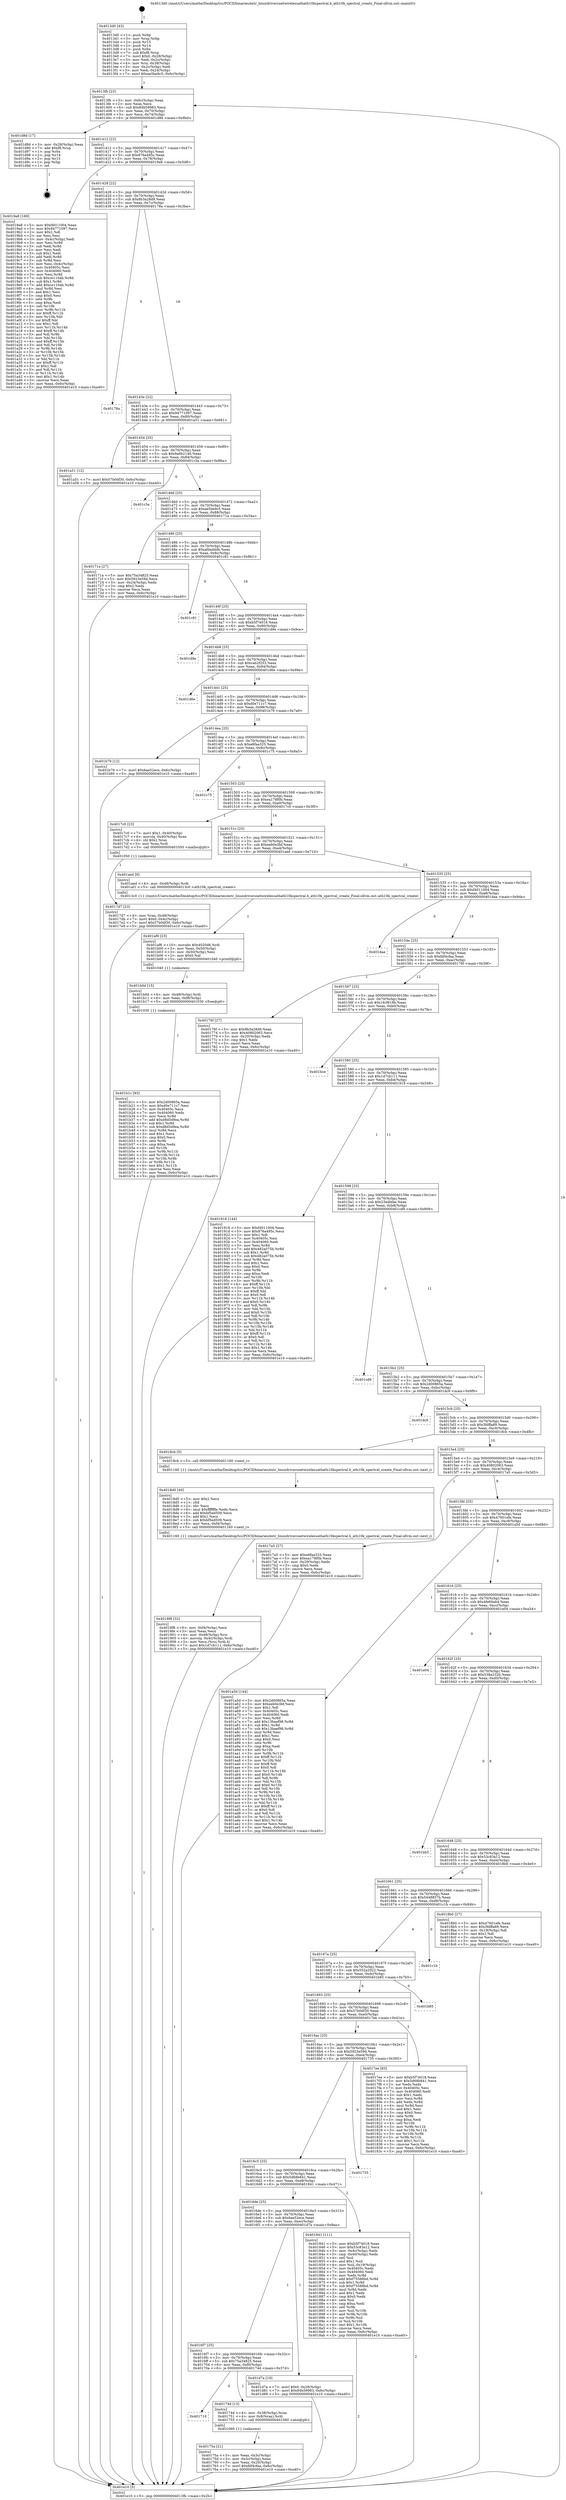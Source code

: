 digraph "0x4013d0" {
  label = "0x4013d0 (/mnt/c/Users/mathe/Desktop/tcc/POCII/binaries/extr_linuxdriversnetwirelessathath10kspectral.h_ath10k_spectral_create_Final-ollvm.out::main(0))"
  labelloc = "t"
  node[shape=record]

  Entry [label="",width=0.3,height=0.3,shape=circle,fillcolor=black,style=filled]
  "0x4013fb" [label="{
     0x4013fb [23]\l
     | [instrs]\l
     &nbsp;&nbsp;0x4013fb \<+3\>: mov -0x6c(%rbp),%eax\l
     &nbsp;&nbsp;0x4013fe \<+2\>: mov %eax,%ecx\l
     &nbsp;&nbsp;0x401400 \<+6\>: sub $0x84b59983,%ecx\l
     &nbsp;&nbsp;0x401406 \<+3\>: mov %eax,-0x70(%rbp)\l
     &nbsp;&nbsp;0x401409 \<+3\>: mov %ecx,-0x74(%rbp)\l
     &nbsp;&nbsp;0x40140c \<+6\>: je 0000000000401d8d \<main+0x9bd\>\l
  }"]
  "0x401d8d" [label="{
     0x401d8d [17]\l
     | [instrs]\l
     &nbsp;&nbsp;0x401d8d \<+3\>: mov -0x28(%rbp),%eax\l
     &nbsp;&nbsp;0x401d90 \<+7\>: add $0xf8,%rsp\l
     &nbsp;&nbsp;0x401d97 \<+1\>: pop %rbx\l
     &nbsp;&nbsp;0x401d98 \<+2\>: pop %r14\l
     &nbsp;&nbsp;0x401d9a \<+2\>: pop %r15\l
     &nbsp;&nbsp;0x401d9c \<+1\>: pop %rbp\l
     &nbsp;&nbsp;0x401d9d \<+1\>: ret\l
  }"]
  "0x401412" [label="{
     0x401412 [22]\l
     | [instrs]\l
     &nbsp;&nbsp;0x401412 \<+5\>: jmp 0000000000401417 \<main+0x47\>\l
     &nbsp;&nbsp;0x401417 \<+3\>: mov -0x70(%rbp),%eax\l
     &nbsp;&nbsp;0x40141a \<+5\>: sub $0x876a495c,%eax\l
     &nbsp;&nbsp;0x40141f \<+3\>: mov %eax,-0x78(%rbp)\l
     &nbsp;&nbsp;0x401422 \<+6\>: je 00000000004019a8 \<main+0x5d8\>\l
  }"]
  Exit [label="",width=0.3,height=0.3,shape=circle,fillcolor=black,style=filled,peripheries=2]
  "0x4019a8" [label="{
     0x4019a8 [169]\l
     | [instrs]\l
     &nbsp;&nbsp;0x4019a8 \<+5\>: mov $0xf4011004,%eax\l
     &nbsp;&nbsp;0x4019ad \<+5\>: mov $0x94771097,%ecx\l
     &nbsp;&nbsp;0x4019b2 \<+2\>: mov $0x1,%dl\l
     &nbsp;&nbsp;0x4019b4 \<+2\>: xor %esi,%esi\l
     &nbsp;&nbsp;0x4019b6 \<+3\>: mov -0x4c(%rbp),%edi\l
     &nbsp;&nbsp;0x4019b9 \<+3\>: mov %esi,%r8d\l
     &nbsp;&nbsp;0x4019bc \<+3\>: sub %edi,%r8d\l
     &nbsp;&nbsp;0x4019bf \<+2\>: mov %esi,%edi\l
     &nbsp;&nbsp;0x4019c1 \<+3\>: sub $0x1,%edi\l
     &nbsp;&nbsp;0x4019c4 \<+3\>: add %edi,%r8d\l
     &nbsp;&nbsp;0x4019c7 \<+3\>: sub %r8d,%esi\l
     &nbsp;&nbsp;0x4019ca \<+3\>: mov %esi,-0x4c(%rbp)\l
     &nbsp;&nbsp;0x4019cd \<+7\>: mov 0x40405c,%esi\l
     &nbsp;&nbsp;0x4019d4 \<+7\>: mov 0x404060,%edi\l
     &nbsp;&nbsp;0x4019db \<+3\>: mov %esi,%r8d\l
     &nbsp;&nbsp;0x4019de \<+7\>: sub $0xce110ab,%r8d\l
     &nbsp;&nbsp;0x4019e5 \<+4\>: sub $0x1,%r8d\l
     &nbsp;&nbsp;0x4019e9 \<+7\>: add $0xce110ab,%r8d\l
     &nbsp;&nbsp;0x4019f0 \<+4\>: imul %r8d,%esi\l
     &nbsp;&nbsp;0x4019f4 \<+3\>: and $0x1,%esi\l
     &nbsp;&nbsp;0x4019f7 \<+3\>: cmp $0x0,%esi\l
     &nbsp;&nbsp;0x4019fa \<+4\>: sete %r9b\l
     &nbsp;&nbsp;0x4019fe \<+3\>: cmp $0xa,%edi\l
     &nbsp;&nbsp;0x401a01 \<+4\>: setl %r10b\l
     &nbsp;&nbsp;0x401a05 \<+3\>: mov %r9b,%r11b\l
     &nbsp;&nbsp;0x401a08 \<+4\>: xor $0xff,%r11b\l
     &nbsp;&nbsp;0x401a0c \<+3\>: mov %r10b,%bl\l
     &nbsp;&nbsp;0x401a0f \<+3\>: xor $0xff,%bl\l
     &nbsp;&nbsp;0x401a12 \<+3\>: xor $0x1,%dl\l
     &nbsp;&nbsp;0x401a15 \<+3\>: mov %r11b,%r14b\l
     &nbsp;&nbsp;0x401a18 \<+4\>: and $0xff,%r14b\l
     &nbsp;&nbsp;0x401a1c \<+3\>: and %dl,%r9b\l
     &nbsp;&nbsp;0x401a1f \<+3\>: mov %bl,%r15b\l
     &nbsp;&nbsp;0x401a22 \<+4\>: and $0xff,%r15b\l
     &nbsp;&nbsp;0x401a26 \<+3\>: and %dl,%r10b\l
     &nbsp;&nbsp;0x401a29 \<+3\>: or %r9b,%r14b\l
     &nbsp;&nbsp;0x401a2c \<+3\>: or %r10b,%r15b\l
     &nbsp;&nbsp;0x401a2f \<+3\>: xor %r15b,%r14b\l
     &nbsp;&nbsp;0x401a32 \<+3\>: or %bl,%r11b\l
     &nbsp;&nbsp;0x401a35 \<+4\>: xor $0xff,%r11b\l
     &nbsp;&nbsp;0x401a39 \<+3\>: or $0x1,%dl\l
     &nbsp;&nbsp;0x401a3c \<+3\>: and %dl,%r11b\l
     &nbsp;&nbsp;0x401a3f \<+3\>: or %r11b,%r14b\l
     &nbsp;&nbsp;0x401a42 \<+4\>: test $0x1,%r14b\l
     &nbsp;&nbsp;0x401a46 \<+3\>: cmovne %ecx,%eax\l
     &nbsp;&nbsp;0x401a49 \<+3\>: mov %eax,-0x6c(%rbp)\l
     &nbsp;&nbsp;0x401a4c \<+5\>: jmp 0000000000401e10 \<main+0xa40\>\l
  }"]
  "0x401428" [label="{
     0x401428 [22]\l
     | [instrs]\l
     &nbsp;&nbsp;0x401428 \<+5\>: jmp 000000000040142d \<main+0x5d\>\l
     &nbsp;&nbsp;0x40142d \<+3\>: mov -0x70(%rbp),%eax\l
     &nbsp;&nbsp;0x401430 \<+5\>: sub $0x8b3a28d9,%eax\l
     &nbsp;&nbsp;0x401435 \<+3\>: mov %eax,-0x7c(%rbp)\l
     &nbsp;&nbsp;0x401438 \<+6\>: je 000000000040178a \<main+0x3ba\>\l
  }"]
  "0x401b1c" [label="{
     0x401b1c [93]\l
     | [instrs]\l
     &nbsp;&nbsp;0x401b1c \<+5\>: mov $0x2d00865a,%eax\l
     &nbsp;&nbsp;0x401b21 \<+5\>: mov $0xd0e711c7,%esi\l
     &nbsp;&nbsp;0x401b26 \<+7\>: mov 0x40405c,%ecx\l
     &nbsp;&nbsp;0x401b2d \<+7\>: mov 0x404060,%edx\l
     &nbsp;&nbsp;0x401b34 \<+3\>: mov %ecx,%r8d\l
     &nbsp;&nbsp;0x401b37 \<+7\>: add $0xd8d5d9ea,%r8d\l
     &nbsp;&nbsp;0x401b3e \<+4\>: sub $0x1,%r8d\l
     &nbsp;&nbsp;0x401b42 \<+7\>: sub $0xd8d5d9ea,%r8d\l
     &nbsp;&nbsp;0x401b49 \<+4\>: imul %r8d,%ecx\l
     &nbsp;&nbsp;0x401b4d \<+3\>: and $0x1,%ecx\l
     &nbsp;&nbsp;0x401b50 \<+3\>: cmp $0x0,%ecx\l
     &nbsp;&nbsp;0x401b53 \<+4\>: sete %r9b\l
     &nbsp;&nbsp;0x401b57 \<+3\>: cmp $0xa,%edx\l
     &nbsp;&nbsp;0x401b5a \<+4\>: setl %r10b\l
     &nbsp;&nbsp;0x401b5e \<+3\>: mov %r9b,%r11b\l
     &nbsp;&nbsp;0x401b61 \<+3\>: and %r10b,%r11b\l
     &nbsp;&nbsp;0x401b64 \<+3\>: xor %r10b,%r9b\l
     &nbsp;&nbsp;0x401b67 \<+3\>: or %r9b,%r11b\l
     &nbsp;&nbsp;0x401b6a \<+4\>: test $0x1,%r11b\l
     &nbsp;&nbsp;0x401b6e \<+3\>: cmovne %esi,%eax\l
     &nbsp;&nbsp;0x401b71 \<+3\>: mov %eax,-0x6c(%rbp)\l
     &nbsp;&nbsp;0x401b74 \<+5\>: jmp 0000000000401e10 \<main+0xa40\>\l
  }"]
  "0x40178a" [label="{
     0x40178a\l
  }", style=dashed]
  "0x40143e" [label="{
     0x40143e [22]\l
     | [instrs]\l
     &nbsp;&nbsp;0x40143e \<+5\>: jmp 0000000000401443 \<main+0x73\>\l
     &nbsp;&nbsp;0x401443 \<+3\>: mov -0x70(%rbp),%eax\l
     &nbsp;&nbsp;0x401446 \<+5\>: sub $0x94771097,%eax\l
     &nbsp;&nbsp;0x40144b \<+3\>: mov %eax,-0x80(%rbp)\l
     &nbsp;&nbsp;0x40144e \<+6\>: je 0000000000401a51 \<main+0x681\>\l
  }"]
  "0x401b0d" [label="{
     0x401b0d [15]\l
     | [instrs]\l
     &nbsp;&nbsp;0x401b0d \<+4\>: mov -0x48(%rbp),%rdi\l
     &nbsp;&nbsp;0x401b11 \<+6\>: mov %eax,-0xf8(%rbp)\l
     &nbsp;&nbsp;0x401b17 \<+5\>: call 0000000000401030 \<free@plt\>\l
     | [calls]\l
     &nbsp;&nbsp;0x401030 \{1\} (unknown)\l
  }"]
  "0x401a51" [label="{
     0x401a51 [12]\l
     | [instrs]\l
     &nbsp;&nbsp;0x401a51 \<+7\>: movl $0x57b0df30,-0x6c(%rbp)\l
     &nbsp;&nbsp;0x401a58 \<+5\>: jmp 0000000000401e10 \<main+0xa40\>\l
  }"]
  "0x401454" [label="{
     0x401454 [25]\l
     | [instrs]\l
     &nbsp;&nbsp;0x401454 \<+5\>: jmp 0000000000401459 \<main+0x89\>\l
     &nbsp;&nbsp;0x401459 \<+3\>: mov -0x70(%rbp),%eax\l
     &nbsp;&nbsp;0x40145c \<+5\>: sub $0x9a6b2146,%eax\l
     &nbsp;&nbsp;0x401461 \<+6\>: mov %eax,-0x84(%rbp)\l
     &nbsp;&nbsp;0x401467 \<+6\>: je 0000000000401c3a \<main+0x86a\>\l
  }"]
  "0x401af6" [label="{
     0x401af6 [23]\l
     | [instrs]\l
     &nbsp;&nbsp;0x401af6 \<+10\>: movabs $0x4020d6,%rdi\l
     &nbsp;&nbsp;0x401b00 \<+3\>: mov %eax,-0x50(%rbp)\l
     &nbsp;&nbsp;0x401b03 \<+3\>: mov -0x50(%rbp),%esi\l
     &nbsp;&nbsp;0x401b06 \<+2\>: mov $0x0,%al\l
     &nbsp;&nbsp;0x401b08 \<+5\>: call 0000000000401040 \<printf@plt\>\l
     | [calls]\l
     &nbsp;&nbsp;0x401040 \{1\} (unknown)\l
  }"]
  "0x401c3a" [label="{
     0x401c3a\l
  }", style=dashed]
  "0x40146d" [label="{
     0x40146d [25]\l
     | [instrs]\l
     &nbsp;&nbsp;0x40146d \<+5\>: jmp 0000000000401472 \<main+0xa2\>\l
     &nbsp;&nbsp;0x401472 \<+3\>: mov -0x70(%rbp),%eax\l
     &nbsp;&nbsp;0x401475 \<+5\>: sub $0xae5be9c5,%eax\l
     &nbsp;&nbsp;0x40147a \<+6\>: mov %eax,-0x88(%rbp)\l
     &nbsp;&nbsp;0x401480 \<+6\>: je 000000000040171a \<main+0x34a\>\l
  }"]
  "0x4018f8" [label="{
     0x4018f8 [32]\l
     | [instrs]\l
     &nbsp;&nbsp;0x4018f8 \<+6\>: mov -0xf4(%rbp),%ecx\l
     &nbsp;&nbsp;0x4018fe \<+3\>: imul %eax,%ecx\l
     &nbsp;&nbsp;0x401901 \<+4\>: mov -0x48(%rbp),%rsi\l
     &nbsp;&nbsp;0x401905 \<+4\>: movslq -0x4c(%rbp),%rdi\l
     &nbsp;&nbsp;0x401909 \<+3\>: mov %ecx,(%rsi,%rdi,4)\l
     &nbsp;&nbsp;0x40190c \<+7\>: movl $0x1d7cb111,-0x6c(%rbp)\l
     &nbsp;&nbsp;0x401913 \<+5\>: jmp 0000000000401e10 \<main+0xa40\>\l
  }"]
  "0x40171a" [label="{
     0x40171a [27]\l
     | [instrs]\l
     &nbsp;&nbsp;0x40171a \<+5\>: mov $0x75a34825,%eax\l
     &nbsp;&nbsp;0x40171f \<+5\>: mov $0x5923e59d,%ecx\l
     &nbsp;&nbsp;0x401724 \<+3\>: mov -0x24(%rbp),%edx\l
     &nbsp;&nbsp;0x401727 \<+3\>: cmp $0x2,%edx\l
     &nbsp;&nbsp;0x40172a \<+3\>: cmovne %ecx,%eax\l
     &nbsp;&nbsp;0x40172d \<+3\>: mov %eax,-0x6c(%rbp)\l
     &nbsp;&nbsp;0x401730 \<+5\>: jmp 0000000000401e10 \<main+0xa40\>\l
  }"]
  "0x401486" [label="{
     0x401486 [25]\l
     | [instrs]\l
     &nbsp;&nbsp;0x401486 \<+5\>: jmp 000000000040148b \<main+0xbb\>\l
     &nbsp;&nbsp;0x40148b \<+3\>: mov -0x70(%rbp),%eax\l
     &nbsp;&nbsp;0x40148e \<+5\>: sub $0xafdadddb,%eax\l
     &nbsp;&nbsp;0x401493 \<+6\>: mov %eax,-0x8c(%rbp)\l
     &nbsp;&nbsp;0x401499 \<+6\>: je 0000000000401c81 \<main+0x8b1\>\l
  }"]
  "0x401e10" [label="{
     0x401e10 [5]\l
     | [instrs]\l
     &nbsp;&nbsp;0x401e10 \<+5\>: jmp 00000000004013fb \<main+0x2b\>\l
  }"]
  "0x4013d0" [label="{
     0x4013d0 [43]\l
     | [instrs]\l
     &nbsp;&nbsp;0x4013d0 \<+1\>: push %rbp\l
     &nbsp;&nbsp;0x4013d1 \<+3\>: mov %rsp,%rbp\l
     &nbsp;&nbsp;0x4013d4 \<+2\>: push %r15\l
     &nbsp;&nbsp;0x4013d6 \<+2\>: push %r14\l
     &nbsp;&nbsp;0x4013d8 \<+1\>: push %rbx\l
     &nbsp;&nbsp;0x4013d9 \<+7\>: sub $0xf8,%rsp\l
     &nbsp;&nbsp;0x4013e0 \<+7\>: movl $0x0,-0x28(%rbp)\l
     &nbsp;&nbsp;0x4013e7 \<+3\>: mov %edi,-0x2c(%rbp)\l
     &nbsp;&nbsp;0x4013ea \<+4\>: mov %rsi,-0x38(%rbp)\l
     &nbsp;&nbsp;0x4013ee \<+3\>: mov -0x2c(%rbp),%edi\l
     &nbsp;&nbsp;0x4013f1 \<+3\>: mov %edi,-0x24(%rbp)\l
     &nbsp;&nbsp;0x4013f4 \<+7\>: movl $0xae5be9c5,-0x6c(%rbp)\l
  }"]
  "0x4018d0" [label="{
     0x4018d0 [40]\l
     | [instrs]\l
     &nbsp;&nbsp;0x4018d0 \<+5\>: mov $0x2,%ecx\l
     &nbsp;&nbsp;0x4018d5 \<+1\>: cltd\l
     &nbsp;&nbsp;0x4018d6 \<+2\>: idiv %ecx\l
     &nbsp;&nbsp;0x4018d8 \<+6\>: imul $0xfffffffe,%edx,%ecx\l
     &nbsp;&nbsp;0x4018de \<+6\>: add $0xbf5ed509,%ecx\l
     &nbsp;&nbsp;0x4018e4 \<+3\>: add $0x1,%ecx\l
     &nbsp;&nbsp;0x4018e7 \<+6\>: sub $0xbf5ed509,%ecx\l
     &nbsp;&nbsp;0x4018ed \<+6\>: mov %ecx,-0xf4(%rbp)\l
     &nbsp;&nbsp;0x4018f3 \<+5\>: call 0000000000401160 \<next_i\>\l
     | [calls]\l
     &nbsp;&nbsp;0x401160 \{1\} (/mnt/c/Users/mathe/Desktop/tcc/POCII/binaries/extr_linuxdriversnetwirelessathath10kspectral.h_ath10k_spectral_create_Final-ollvm.out::next_i)\l
  }"]
  "0x401c81" [label="{
     0x401c81\l
  }", style=dashed]
  "0x40149f" [label="{
     0x40149f [25]\l
     | [instrs]\l
     &nbsp;&nbsp;0x40149f \<+5\>: jmp 00000000004014a4 \<main+0xd4\>\l
     &nbsp;&nbsp;0x4014a4 \<+3\>: mov -0x70(%rbp),%eax\l
     &nbsp;&nbsp;0x4014a7 \<+5\>: sub $0xb5f74018,%eax\l
     &nbsp;&nbsp;0x4014ac \<+6\>: mov %eax,-0x90(%rbp)\l
     &nbsp;&nbsp;0x4014b2 \<+6\>: je 0000000000401d9e \<main+0x9ce\>\l
  }"]
  "0x4017d7" [label="{
     0x4017d7 [23]\l
     | [instrs]\l
     &nbsp;&nbsp;0x4017d7 \<+4\>: mov %rax,-0x48(%rbp)\l
     &nbsp;&nbsp;0x4017db \<+7\>: movl $0x0,-0x4c(%rbp)\l
     &nbsp;&nbsp;0x4017e2 \<+7\>: movl $0x57b0df30,-0x6c(%rbp)\l
     &nbsp;&nbsp;0x4017e9 \<+5\>: jmp 0000000000401e10 \<main+0xa40\>\l
  }"]
  "0x401d9e" [label="{
     0x401d9e\l
  }", style=dashed]
  "0x4014b8" [label="{
     0x4014b8 [25]\l
     | [instrs]\l
     &nbsp;&nbsp;0x4014b8 \<+5\>: jmp 00000000004014bd \<main+0xed\>\l
     &nbsp;&nbsp;0x4014bd \<+3\>: mov -0x70(%rbp),%eax\l
     &nbsp;&nbsp;0x4014c0 \<+5\>: sub $0xcab2f253,%eax\l
     &nbsp;&nbsp;0x4014c5 \<+6\>: mov %eax,-0x94(%rbp)\l
     &nbsp;&nbsp;0x4014cb \<+6\>: je 0000000000401d6e \<main+0x99e\>\l
  }"]
  "0x40175a" [label="{
     0x40175a [21]\l
     | [instrs]\l
     &nbsp;&nbsp;0x40175a \<+3\>: mov %eax,-0x3c(%rbp)\l
     &nbsp;&nbsp;0x40175d \<+3\>: mov -0x3c(%rbp),%eax\l
     &nbsp;&nbsp;0x401760 \<+3\>: mov %eax,-0x20(%rbp)\l
     &nbsp;&nbsp;0x401763 \<+7\>: movl $0xfdf4cfaa,-0x6c(%rbp)\l
     &nbsp;&nbsp;0x40176a \<+5\>: jmp 0000000000401e10 \<main+0xa40\>\l
  }"]
  "0x401d6e" [label="{
     0x401d6e\l
  }", style=dashed]
  "0x4014d1" [label="{
     0x4014d1 [25]\l
     | [instrs]\l
     &nbsp;&nbsp;0x4014d1 \<+5\>: jmp 00000000004014d6 \<main+0x106\>\l
     &nbsp;&nbsp;0x4014d6 \<+3\>: mov -0x70(%rbp),%eax\l
     &nbsp;&nbsp;0x4014d9 \<+5\>: sub $0xd0e711c7,%eax\l
     &nbsp;&nbsp;0x4014de \<+6\>: mov %eax,-0x98(%rbp)\l
     &nbsp;&nbsp;0x4014e4 \<+6\>: je 0000000000401b79 \<main+0x7a9\>\l
  }"]
  "0x401710" [label="{
     0x401710\l
  }", style=dashed]
  "0x401b79" [label="{
     0x401b79 [12]\l
     | [instrs]\l
     &nbsp;&nbsp;0x401b79 \<+7\>: movl $0x6ae52ece,-0x6c(%rbp)\l
     &nbsp;&nbsp;0x401b80 \<+5\>: jmp 0000000000401e10 \<main+0xa40\>\l
  }"]
  "0x4014ea" [label="{
     0x4014ea [25]\l
     | [instrs]\l
     &nbsp;&nbsp;0x4014ea \<+5\>: jmp 00000000004014ef \<main+0x11f\>\l
     &nbsp;&nbsp;0x4014ef \<+3\>: mov -0x70(%rbp),%eax\l
     &nbsp;&nbsp;0x4014f2 \<+5\>: sub $0xe6faa325,%eax\l
     &nbsp;&nbsp;0x4014f7 \<+6\>: mov %eax,-0x9c(%rbp)\l
     &nbsp;&nbsp;0x4014fd \<+6\>: je 0000000000401c75 \<main+0x8a5\>\l
  }"]
  "0x40174d" [label="{
     0x40174d [13]\l
     | [instrs]\l
     &nbsp;&nbsp;0x40174d \<+4\>: mov -0x38(%rbp),%rax\l
     &nbsp;&nbsp;0x401751 \<+4\>: mov 0x8(%rax),%rdi\l
     &nbsp;&nbsp;0x401755 \<+5\>: call 0000000000401060 \<atoi@plt\>\l
     | [calls]\l
     &nbsp;&nbsp;0x401060 \{1\} (unknown)\l
  }"]
  "0x401c75" [label="{
     0x401c75\l
  }", style=dashed]
  "0x401503" [label="{
     0x401503 [25]\l
     | [instrs]\l
     &nbsp;&nbsp;0x401503 \<+5\>: jmp 0000000000401508 \<main+0x138\>\l
     &nbsp;&nbsp;0x401508 \<+3\>: mov -0x70(%rbp),%eax\l
     &nbsp;&nbsp;0x40150b \<+5\>: sub $0xea178f0b,%eax\l
     &nbsp;&nbsp;0x401510 \<+6\>: mov %eax,-0xa0(%rbp)\l
     &nbsp;&nbsp;0x401516 \<+6\>: je 00000000004017c0 \<main+0x3f0\>\l
  }"]
  "0x4016f7" [label="{
     0x4016f7 [25]\l
     | [instrs]\l
     &nbsp;&nbsp;0x4016f7 \<+5\>: jmp 00000000004016fc \<main+0x32c\>\l
     &nbsp;&nbsp;0x4016fc \<+3\>: mov -0x70(%rbp),%eax\l
     &nbsp;&nbsp;0x4016ff \<+5\>: sub $0x75a34825,%eax\l
     &nbsp;&nbsp;0x401704 \<+6\>: mov %eax,-0xf0(%rbp)\l
     &nbsp;&nbsp;0x40170a \<+6\>: je 000000000040174d \<main+0x37d\>\l
  }"]
  "0x4017c0" [label="{
     0x4017c0 [23]\l
     | [instrs]\l
     &nbsp;&nbsp;0x4017c0 \<+7\>: movl $0x1,-0x40(%rbp)\l
     &nbsp;&nbsp;0x4017c7 \<+4\>: movslq -0x40(%rbp),%rax\l
     &nbsp;&nbsp;0x4017cb \<+4\>: shl $0x2,%rax\l
     &nbsp;&nbsp;0x4017cf \<+3\>: mov %rax,%rdi\l
     &nbsp;&nbsp;0x4017d2 \<+5\>: call 0000000000401050 \<malloc@plt\>\l
     | [calls]\l
     &nbsp;&nbsp;0x401050 \{1\} (unknown)\l
  }"]
  "0x40151c" [label="{
     0x40151c [25]\l
     | [instrs]\l
     &nbsp;&nbsp;0x40151c \<+5\>: jmp 0000000000401521 \<main+0x151\>\l
     &nbsp;&nbsp;0x401521 \<+3\>: mov -0x70(%rbp),%eax\l
     &nbsp;&nbsp;0x401524 \<+5\>: sub $0xeeb0e3bf,%eax\l
     &nbsp;&nbsp;0x401529 \<+6\>: mov %eax,-0xa4(%rbp)\l
     &nbsp;&nbsp;0x40152f \<+6\>: je 0000000000401aed \<main+0x71d\>\l
  }"]
  "0x401d7a" [label="{
     0x401d7a [19]\l
     | [instrs]\l
     &nbsp;&nbsp;0x401d7a \<+7\>: movl $0x0,-0x28(%rbp)\l
     &nbsp;&nbsp;0x401d81 \<+7\>: movl $0x84b59983,-0x6c(%rbp)\l
     &nbsp;&nbsp;0x401d88 \<+5\>: jmp 0000000000401e10 \<main+0xa40\>\l
  }"]
  "0x401aed" [label="{
     0x401aed [9]\l
     | [instrs]\l
     &nbsp;&nbsp;0x401aed \<+4\>: mov -0x48(%rbp),%rdi\l
     &nbsp;&nbsp;0x401af1 \<+5\>: call 00000000004013c0 \<ath10k_spectral_create\>\l
     | [calls]\l
     &nbsp;&nbsp;0x4013c0 \{1\} (/mnt/c/Users/mathe/Desktop/tcc/POCII/binaries/extr_linuxdriversnetwirelessathath10kspectral.h_ath10k_spectral_create_Final-ollvm.out::ath10k_spectral_create)\l
  }"]
  "0x401535" [label="{
     0x401535 [25]\l
     | [instrs]\l
     &nbsp;&nbsp;0x401535 \<+5\>: jmp 000000000040153a \<main+0x16a\>\l
     &nbsp;&nbsp;0x40153a \<+3\>: mov -0x70(%rbp),%eax\l
     &nbsp;&nbsp;0x40153d \<+5\>: sub $0xf4011004,%eax\l
     &nbsp;&nbsp;0x401542 \<+6\>: mov %eax,-0xa8(%rbp)\l
     &nbsp;&nbsp;0x401548 \<+6\>: je 0000000000401daa \<main+0x9da\>\l
  }"]
  "0x4016de" [label="{
     0x4016de [25]\l
     | [instrs]\l
     &nbsp;&nbsp;0x4016de \<+5\>: jmp 00000000004016e3 \<main+0x313\>\l
     &nbsp;&nbsp;0x4016e3 \<+3\>: mov -0x70(%rbp),%eax\l
     &nbsp;&nbsp;0x4016e6 \<+5\>: sub $0x6ae52ece,%eax\l
     &nbsp;&nbsp;0x4016eb \<+6\>: mov %eax,-0xec(%rbp)\l
     &nbsp;&nbsp;0x4016f1 \<+6\>: je 0000000000401d7a \<main+0x9aa\>\l
  }"]
  "0x401daa" [label="{
     0x401daa\l
  }", style=dashed]
  "0x40154e" [label="{
     0x40154e [25]\l
     | [instrs]\l
     &nbsp;&nbsp;0x40154e \<+5\>: jmp 0000000000401553 \<main+0x183\>\l
     &nbsp;&nbsp;0x401553 \<+3\>: mov -0x70(%rbp),%eax\l
     &nbsp;&nbsp;0x401556 \<+5\>: sub $0xfdf4cfaa,%eax\l
     &nbsp;&nbsp;0x40155b \<+6\>: mov %eax,-0xac(%rbp)\l
     &nbsp;&nbsp;0x401561 \<+6\>: je 000000000040176f \<main+0x39f\>\l
  }"]
  "0x401841" [label="{
     0x401841 [111]\l
     | [instrs]\l
     &nbsp;&nbsp;0x401841 \<+5\>: mov $0xb5f74018,%eax\l
     &nbsp;&nbsp;0x401846 \<+5\>: mov $0x53c83a12,%ecx\l
     &nbsp;&nbsp;0x40184b \<+3\>: mov -0x4c(%rbp),%edx\l
     &nbsp;&nbsp;0x40184e \<+3\>: cmp -0x40(%rbp),%edx\l
     &nbsp;&nbsp;0x401851 \<+4\>: setl %sil\l
     &nbsp;&nbsp;0x401855 \<+4\>: and $0x1,%sil\l
     &nbsp;&nbsp;0x401859 \<+4\>: mov %sil,-0x19(%rbp)\l
     &nbsp;&nbsp;0x40185d \<+7\>: mov 0x40405c,%edx\l
     &nbsp;&nbsp;0x401864 \<+7\>: mov 0x404060,%edi\l
     &nbsp;&nbsp;0x40186b \<+3\>: mov %edx,%r8d\l
     &nbsp;&nbsp;0x40186e \<+7\>: add $0xf75588bd,%r8d\l
     &nbsp;&nbsp;0x401875 \<+4\>: sub $0x1,%r8d\l
     &nbsp;&nbsp;0x401879 \<+7\>: sub $0xf75588bd,%r8d\l
     &nbsp;&nbsp;0x401880 \<+4\>: imul %r8d,%edx\l
     &nbsp;&nbsp;0x401884 \<+3\>: and $0x1,%edx\l
     &nbsp;&nbsp;0x401887 \<+3\>: cmp $0x0,%edx\l
     &nbsp;&nbsp;0x40188a \<+4\>: sete %sil\l
     &nbsp;&nbsp;0x40188e \<+3\>: cmp $0xa,%edi\l
     &nbsp;&nbsp;0x401891 \<+4\>: setl %r9b\l
     &nbsp;&nbsp;0x401895 \<+3\>: mov %sil,%r10b\l
     &nbsp;&nbsp;0x401898 \<+3\>: and %r9b,%r10b\l
     &nbsp;&nbsp;0x40189b \<+3\>: xor %r9b,%sil\l
     &nbsp;&nbsp;0x40189e \<+3\>: or %sil,%r10b\l
     &nbsp;&nbsp;0x4018a1 \<+4\>: test $0x1,%r10b\l
     &nbsp;&nbsp;0x4018a5 \<+3\>: cmovne %ecx,%eax\l
     &nbsp;&nbsp;0x4018a8 \<+3\>: mov %eax,-0x6c(%rbp)\l
     &nbsp;&nbsp;0x4018ab \<+5\>: jmp 0000000000401e10 \<main+0xa40\>\l
  }"]
  "0x40176f" [label="{
     0x40176f [27]\l
     | [instrs]\l
     &nbsp;&nbsp;0x40176f \<+5\>: mov $0x8b3a28d9,%eax\l
     &nbsp;&nbsp;0x401774 \<+5\>: mov $0x40802063,%ecx\l
     &nbsp;&nbsp;0x401779 \<+3\>: mov -0x20(%rbp),%edx\l
     &nbsp;&nbsp;0x40177c \<+3\>: cmp $0x1,%edx\l
     &nbsp;&nbsp;0x40177f \<+3\>: cmovl %ecx,%eax\l
     &nbsp;&nbsp;0x401782 \<+3\>: mov %eax,-0x6c(%rbp)\l
     &nbsp;&nbsp;0x401785 \<+5\>: jmp 0000000000401e10 \<main+0xa40\>\l
  }"]
  "0x401567" [label="{
     0x401567 [25]\l
     | [instrs]\l
     &nbsp;&nbsp;0x401567 \<+5\>: jmp 000000000040156c \<main+0x19c\>\l
     &nbsp;&nbsp;0x40156c \<+3\>: mov -0x70(%rbp),%eax\l
     &nbsp;&nbsp;0x40156f \<+5\>: sub $0x16cf818b,%eax\l
     &nbsp;&nbsp;0x401574 \<+6\>: mov %eax,-0xb0(%rbp)\l
     &nbsp;&nbsp;0x40157a \<+6\>: je 0000000000401bce \<main+0x7fe\>\l
  }"]
  "0x4016c5" [label="{
     0x4016c5 [25]\l
     | [instrs]\l
     &nbsp;&nbsp;0x4016c5 \<+5\>: jmp 00000000004016ca \<main+0x2fa\>\l
     &nbsp;&nbsp;0x4016ca \<+3\>: mov -0x70(%rbp),%eax\l
     &nbsp;&nbsp;0x4016cd \<+5\>: sub $0x5d68b841,%eax\l
     &nbsp;&nbsp;0x4016d2 \<+6\>: mov %eax,-0xe8(%rbp)\l
     &nbsp;&nbsp;0x4016d8 \<+6\>: je 0000000000401841 \<main+0x471\>\l
  }"]
  "0x401bce" [label="{
     0x401bce\l
  }", style=dashed]
  "0x401580" [label="{
     0x401580 [25]\l
     | [instrs]\l
     &nbsp;&nbsp;0x401580 \<+5\>: jmp 0000000000401585 \<main+0x1b5\>\l
     &nbsp;&nbsp;0x401585 \<+3\>: mov -0x70(%rbp),%eax\l
     &nbsp;&nbsp;0x401588 \<+5\>: sub $0x1d7cb111,%eax\l
     &nbsp;&nbsp;0x40158d \<+6\>: mov %eax,-0xb4(%rbp)\l
     &nbsp;&nbsp;0x401593 \<+6\>: je 0000000000401918 \<main+0x548\>\l
  }"]
  "0x401735" [label="{
     0x401735\l
  }", style=dashed]
  "0x401918" [label="{
     0x401918 [144]\l
     | [instrs]\l
     &nbsp;&nbsp;0x401918 \<+5\>: mov $0xf4011004,%eax\l
     &nbsp;&nbsp;0x40191d \<+5\>: mov $0x876a495c,%ecx\l
     &nbsp;&nbsp;0x401922 \<+2\>: mov $0x1,%dl\l
     &nbsp;&nbsp;0x401924 \<+7\>: mov 0x40405c,%esi\l
     &nbsp;&nbsp;0x40192b \<+7\>: mov 0x404060,%edi\l
     &nbsp;&nbsp;0x401932 \<+3\>: mov %esi,%r8d\l
     &nbsp;&nbsp;0x401935 \<+7\>: add $0x482a075b,%r8d\l
     &nbsp;&nbsp;0x40193c \<+4\>: sub $0x1,%r8d\l
     &nbsp;&nbsp;0x401940 \<+7\>: sub $0x482a075b,%r8d\l
     &nbsp;&nbsp;0x401947 \<+4\>: imul %r8d,%esi\l
     &nbsp;&nbsp;0x40194b \<+3\>: and $0x1,%esi\l
     &nbsp;&nbsp;0x40194e \<+3\>: cmp $0x0,%esi\l
     &nbsp;&nbsp;0x401951 \<+4\>: sete %r9b\l
     &nbsp;&nbsp;0x401955 \<+3\>: cmp $0xa,%edi\l
     &nbsp;&nbsp;0x401958 \<+4\>: setl %r10b\l
     &nbsp;&nbsp;0x40195c \<+3\>: mov %r9b,%r11b\l
     &nbsp;&nbsp;0x40195f \<+4\>: xor $0xff,%r11b\l
     &nbsp;&nbsp;0x401963 \<+3\>: mov %r10b,%bl\l
     &nbsp;&nbsp;0x401966 \<+3\>: xor $0xff,%bl\l
     &nbsp;&nbsp;0x401969 \<+3\>: xor $0x0,%dl\l
     &nbsp;&nbsp;0x40196c \<+3\>: mov %r11b,%r14b\l
     &nbsp;&nbsp;0x40196f \<+4\>: and $0x0,%r14b\l
     &nbsp;&nbsp;0x401973 \<+3\>: and %dl,%r9b\l
     &nbsp;&nbsp;0x401976 \<+3\>: mov %bl,%r15b\l
     &nbsp;&nbsp;0x401979 \<+4\>: and $0x0,%r15b\l
     &nbsp;&nbsp;0x40197d \<+3\>: and %dl,%r10b\l
     &nbsp;&nbsp;0x401980 \<+3\>: or %r9b,%r14b\l
     &nbsp;&nbsp;0x401983 \<+3\>: or %r10b,%r15b\l
     &nbsp;&nbsp;0x401986 \<+3\>: xor %r15b,%r14b\l
     &nbsp;&nbsp;0x401989 \<+3\>: or %bl,%r11b\l
     &nbsp;&nbsp;0x40198c \<+4\>: xor $0xff,%r11b\l
     &nbsp;&nbsp;0x401990 \<+3\>: or $0x0,%dl\l
     &nbsp;&nbsp;0x401993 \<+3\>: and %dl,%r11b\l
     &nbsp;&nbsp;0x401996 \<+3\>: or %r11b,%r14b\l
     &nbsp;&nbsp;0x401999 \<+4\>: test $0x1,%r14b\l
     &nbsp;&nbsp;0x40199d \<+3\>: cmovne %ecx,%eax\l
     &nbsp;&nbsp;0x4019a0 \<+3\>: mov %eax,-0x6c(%rbp)\l
     &nbsp;&nbsp;0x4019a3 \<+5\>: jmp 0000000000401e10 \<main+0xa40\>\l
  }"]
  "0x401599" [label="{
     0x401599 [25]\l
     | [instrs]\l
     &nbsp;&nbsp;0x401599 \<+5\>: jmp 000000000040159e \<main+0x1ce\>\l
     &nbsp;&nbsp;0x40159e \<+3\>: mov -0x70(%rbp),%eax\l
     &nbsp;&nbsp;0x4015a1 \<+5\>: sub $0x23edbfae,%eax\l
     &nbsp;&nbsp;0x4015a6 \<+6\>: mov %eax,-0xb8(%rbp)\l
     &nbsp;&nbsp;0x4015ac \<+6\>: je 0000000000401cd9 \<main+0x909\>\l
  }"]
  "0x4016ac" [label="{
     0x4016ac [25]\l
     | [instrs]\l
     &nbsp;&nbsp;0x4016ac \<+5\>: jmp 00000000004016b1 \<main+0x2e1\>\l
     &nbsp;&nbsp;0x4016b1 \<+3\>: mov -0x70(%rbp),%eax\l
     &nbsp;&nbsp;0x4016b4 \<+5\>: sub $0x5923e59d,%eax\l
     &nbsp;&nbsp;0x4016b9 \<+6\>: mov %eax,-0xe4(%rbp)\l
     &nbsp;&nbsp;0x4016bf \<+6\>: je 0000000000401735 \<main+0x365\>\l
  }"]
  "0x401cd9" [label="{
     0x401cd9\l
  }", style=dashed]
  "0x4015b2" [label="{
     0x4015b2 [25]\l
     | [instrs]\l
     &nbsp;&nbsp;0x4015b2 \<+5\>: jmp 00000000004015b7 \<main+0x1e7\>\l
     &nbsp;&nbsp;0x4015b7 \<+3\>: mov -0x70(%rbp),%eax\l
     &nbsp;&nbsp;0x4015ba \<+5\>: sub $0x2d00865a,%eax\l
     &nbsp;&nbsp;0x4015bf \<+6\>: mov %eax,-0xbc(%rbp)\l
     &nbsp;&nbsp;0x4015c5 \<+6\>: je 0000000000401dc9 \<main+0x9f9\>\l
  }"]
  "0x4017ee" [label="{
     0x4017ee [83]\l
     | [instrs]\l
     &nbsp;&nbsp;0x4017ee \<+5\>: mov $0xb5f74018,%eax\l
     &nbsp;&nbsp;0x4017f3 \<+5\>: mov $0x5d68b841,%ecx\l
     &nbsp;&nbsp;0x4017f8 \<+2\>: xor %edx,%edx\l
     &nbsp;&nbsp;0x4017fa \<+7\>: mov 0x40405c,%esi\l
     &nbsp;&nbsp;0x401801 \<+7\>: mov 0x404060,%edi\l
     &nbsp;&nbsp;0x401808 \<+3\>: sub $0x1,%edx\l
     &nbsp;&nbsp;0x40180b \<+3\>: mov %esi,%r8d\l
     &nbsp;&nbsp;0x40180e \<+3\>: add %edx,%r8d\l
     &nbsp;&nbsp;0x401811 \<+4\>: imul %r8d,%esi\l
     &nbsp;&nbsp;0x401815 \<+3\>: and $0x1,%esi\l
     &nbsp;&nbsp;0x401818 \<+3\>: cmp $0x0,%esi\l
     &nbsp;&nbsp;0x40181b \<+4\>: sete %r9b\l
     &nbsp;&nbsp;0x40181f \<+3\>: cmp $0xa,%edi\l
     &nbsp;&nbsp;0x401822 \<+4\>: setl %r10b\l
     &nbsp;&nbsp;0x401826 \<+3\>: mov %r9b,%r11b\l
     &nbsp;&nbsp;0x401829 \<+3\>: and %r10b,%r11b\l
     &nbsp;&nbsp;0x40182c \<+3\>: xor %r10b,%r9b\l
     &nbsp;&nbsp;0x40182f \<+3\>: or %r9b,%r11b\l
     &nbsp;&nbsp;0x401832 \<+4\>: test $0x1,%r11b\l
     &nbsp;&nbsp;0x401836 \<+3\>: cmovne %ecx,%eax\l
     &nbsp;&nbsp;0x401839 \<+3\>: mov %eax,-0x6c(%rbp)\l
     &nbsp;&nbsp;0x40183c \<+5\>: jmp 0000000000401e10 \<main+0xa40\>\l
  }"]
  "0x401dc9" [label="{
     0x401dc9\l
  }", style=dashed]
  "0x4015cb" [label="{
     0x4015cb [25]\l
     | [instrs]\l
     &nbsp;&nbsp;0x4015cb \<+5\>: jmp 00000000004015d0 \<main+0x200\>\l
     &nbsp;&nbsp;0x4015d0 \<+3\>: mov -0x70(%rbp),%eax\l
     &nbsp;&nbsp;0x4015d3 \<+5\>: sub $0x3fdffa89,%eax\l
     &nbsp;&nbsp;0x4015d8 \<+6\>: mov %eax,-0xc0(%rbp)\l
     &nbsp;&nbsp;0x4015de \<+6\>: je 00000000004018cb \<main+0x4fb\>\l
  }"]
  "0x401693" [label="{
     0x401693 [25]\l
     | [instrs]\l
     &nbsp;&nbsp;0x401693 \<+5\>: jmp 0000000000401698 \<main+0x2c8\>\l
     &nbsp;&nbsp;0x401698 \<+3\>: mov -0x70(%rbp),%eax\l
     &nbsp;&nbsp;0x40169b \<+5\>: sub $0x57b0df30,%eax\l
     &nbsp;&nbsp;0x4016a0 \<+6\>: mov %eax,-0xe0(%rbp)\l
     &nbsp;&nbsp;0x4016a6 \<+6\>: je 00000000004017ee \<main+0x41e\>\l
  }"]
  "0x4018cb" [label="{
     0x4018cb [5]\l
     | [instrs]\l
     &nbsp;&nbsp;0x4018cb \<+5\>: call 0000000000401160 \<next_i\>\l
     | [calls]\l
     &nbsp;&nbsp;0x401160 \{1\} (/mnt/c/Users/mathe/Desktop/tcc/POCII/binaries/extr_linuxdriversnetwirelessathath10kspectral.h_ath10k_spectral_create_Final-ollvm.out::next_i)\l
  }"]
  "0x4015e4" [label="{
     0x4015e4 [25]\l
     | [instrs]\l
     &nbsp;&nbsp;0x4015e4 \<+5\>: jmp 00000000004015e9 \<main+0x219\>\l
     &nbsp;&nbsp;0x4015e9 \<+3\>: mov -0x70(%rbp),%eax\l
     &nbsp;&nbsp;0x4015ec \<+5\>: sub $0x40802063,%eax\l
     &nbsp;&nbsp;0x4015f1 \<+6\>: mov %eax,-0xc4(%rbp)\l
     &nbsp;&nbsp;0x4015f7 \<+6\>: je 00000000004017a5 \<main+0x3d5\>\l
  }"]
  "0x401b85" [label="{
     0x401b85\l
  }", style=dashed]
  "0x4017a5" [label="{
     0x4017a5 [27]\l
     | [instrs]\l
     &nbsp;&nbsp;0x4017a5 \<+5\>: mov $0xe6faa325,%eax\l
     &nbsp;&nbsp;0x4017aa \<+5\>: mov $0xea178f0b,%ecx\l
     &nbsp;&nbsp;0x4017af \<+3\>: mov -0x20(%rbp),%edx\l
     &nbsp;&nbsp;0x4017b2 \<+3\>: cmp $0x0,%edx\l
     &nbsp;&nbsp;0x4017b5 \<+3\>: cmove %ecx,%eax\l
     &nbsp;&nbsp;0x4017b8 \<+3\>: mov %eax,-0x6c(%rbp)\l
     &nbsp;&nbsp;0x4017bb \<+5\>: jmp 0000000000401e10 \<main+0xa40\>\l
  }"]
  "0x4015fd" [label="{
     0x4015fd [25]\l
     | [instrs]\l
     &nbsp;&nbsp;0x4015fd \<+5\>: jmp 0000000000401602 \<main+0x232\>\l
     &nbsp;&nbsp;0x401602 \<+3\>: mov -0x70(%rbp),%eax\l
     &nbsp;&nbsp;0x401605 \<+5\>: sub $0x47601efe,%eax\l
     &nbsp;&nbsp;0x40160a \<+6\>: mov %eax,-0xc8(%rbp)\l
     &nbsp;&nbsp;0x401610 \<+6\>: je 0000000000401a5d \<main+0x68d\>\l
  }"]
  "0x40167a" [label="{
     0x40167a [25]\l
     | [instrs]\l
     &nbsp;&nbsp;0x40167a \<+5\>: jmp 000000000040167f \<main+0x2af\>\l
     &nbsp;&nbsp;0x40167f \<+3\>: mov -0x70(%rbp),%eax\l
     &nbsp;&nbsp;0x401682 \<+5\>: sub $0x552a2022,%eax\l
     &nbsp;&nbsp;0x401687 \<+6\>: mov %eax,-0xdc(%rbp)\l
     &nbsp;&nbsp;0x40168d \<+6\>: je 0000000000401b85 \<main+0x7b5\>\l
  }"]
  "0x401a5d" [label="{
     0x401a5d [144]\l
     | [instrs]\l
     &nbsp;&nbsp;0x401a5d \<+5\>: mov $0x2d00865a,%eax\l
     &nbsp;&nbsp;0x401a62 \<+5\>: mov $0xeeb0e3bf,%ecx\l
     &nbsp;&nbsp;0x401a67 \<+2\>: mov $0x1,%dl\l
     &nbsp;&nbsp;0x401a69 \<+7\>: mov 0x40405c,%esi\l
     &nbsp;&nbsp;0x401a70 \<+7\>: mov 0x404060,%edi\l
     &nbsp;&nbsp;0x401a77 \<+3\>: mov %esi,%r8d\l
     &nbsp;&nbsp;0x401a7a \<+7\>: add $0x13baef98,%r8d\l
     &nbsp;&nbsp;0x401a81 \<+4\>: sub $0x1,%r8d\l
     &nbsp;&nbsp;0x401a85 \<+7\>: sub $0x13baef98,%r8d\l
     &nbsp;&nbsp;0x401a8c \<+4\>: imul %r8d,%esi\l
     &nbsp;&nbsp;0x401a90 \<+3\>: and $0x1,%esi\l
     &nbsp;&nbsp;0x401a93 \<+3\>: cmp $0x0,%esi\l
     &nbsp;&nbsp;0x401a96 \<+4\>: sete %r9b\l
     &nbsp;&nbsp;0x401a9a \<+3\>: cmp $0xa,%edi\l
     &nbsp;&nbsp;0x401a9d \<+4\>: setl %r10b\l
     &nbsp;&nbsp;0x401aa1 \<+3\>: mov %r9b,%r11b\l
     &nbsp;&nbsp;0x401aa4 \<+4\>: xor $0xff,%r11b\l
     &nbsp;&nbsp;0x401aa8 \<+3\>: mov %r10b,%bl\l
     &nbsp;&nbsp;0x401aab \<+3\>: xor $0xff,%bl\l
     &nbsp;&nbsp;0x401aae \<+3\>: xor $0x0,%dl\l
     &nbsp;&nbsp;0x401ab1 \<+3\>: mov %r11b,%r14b\l
     &nbsp;&nbsp;0x401ab4 \<+4\>: and $0x0,%r14b\l
     &nbsp;&nbsp;0x401ab8 \<+3\>: and %dl,%r9b\l
     &nbsp;&nbsp;0x401abb \<+3\>: mov %bl,%r15b\l
     &nbsp;&nbsp;0x401abe \<+4\>: and $0x0,%r15b\l
     &nbsp;&nbsp;0x401ac2 \<+3\>: and %dl,%r10b\l
     &nbsp;&nbsp;0x401ac5 \<+3\>: or %r9b,%r14b\l
     &nbsp;&nbsp;0x401ac8 \<+3\>: or %r10b,%r15b\l
     &nbsp;&nbsp;0x401acb \<+3\>: xor %r15b,%r14b\l
     &nbsp;&nbsp;0x401ace \<+3\>: or %bl,%r11b\l
     &nbsp;&nbsp;0x401ad1 \<+4\>: xor $0xff,%r11b\l
     &nbsp;&nbsp;0x401ad5 \<+3\>: or $0x0,%dl\l
     &nbsp;&nbsp;0x401ad8 \<+3\>: and %dl,%r11b\l
     &nbsp;&nbsp;0x401adb \<+3\>: or %r11b,%r14b\l
     &nbsp;&nbsp;0x401ade \<+4\>: test $0x1,%r14b\l
     &nbsp;&nbsp;0x401ae2 \<+3\>: cmovne %ecx,%eax\l
     &nbsp;&nbsp;0x401ae5 \<+3\>: mov %eax,-0x6c(%rbp)\l
     &nbsp;&nbsp;0x401ae8 \<+5\>: jmp 0000000000401e10 \<main+0xa40\>\l
  }"]
  "0x401616" [label="{
     0x401616 [25]\l
     | [instrs]\l
     &nbsp;&nbsp;0x401616 \<+5\>: jmp 000000000040161b \<main+0x24b\>\l
     &nbsp;&nbsp;0x40161b \<+3\>: mov -0x70(%rbp),%eax\l
     &nbsp;&nbsp;0x40161e \<+5\>: sub $0x4fe69ab4,%eax\l
     &nbsp;&nbsp;0x401623 \<+6\>: mov %eax,-0xcc(%rbp)\l
     &nbsp;&nbsp;0x401629 \<+6\>: je 0000000000401e04 \<main+0xa34\>\l
  }"]
  "0x401c1b" [label="{
     0x401c1b\l
  }", style=dashed]
  "0x401e04" [label="{
     0x401e04\l
  }", style=dashed]
  "0x40162f" [label="{
     0x40162f [25]\l
     | [instrs]\l
     &nbsp;&nbsp;0x40162f \<+5\>: jmp 0000000000401634 \<main+0x264\>\l
     &nbsp;&nbsp;0x401634 \<+3\>: mov -0x70(%rbp),%eax\l
     &nbsp;&nbsp;0x401637 \<+5\>: sub $0x538a232b,%eax\l
     &nbsp;&nbsp;0x40163c \<+6\>: mov %eax,-0xd0(%rbp)\l
     &nbsp;&nbsp;0x401642 \<+6\>: je 0000000000401bb3 \<main+0x7e3\>\l
  }"]
  "0x401661" [label="{
     0x401661 [25]\l
     | [instrs]\l
     &nbsp;&nbsp;0x401661 \<+5\>: jmp 0000000000401666 \<main+0x296\>\l
     &nbsp;&nbsp;0x401666 \<+3\>: mov -0x70(%rbp),%eax\l
     &nbsp;&nbsp;0x401669 \<+5\>: sub $0x5448857b,%eax\l
     &nbsp;&nbsp;0x40166e \<+6\>: mov %eax,-0xd8(%rbp)\l
     &nbsp;&nbsp;0x401674 \<+6\>: je 0000000000401c1b \<main+0x84b\>\l
  }"]
  "0x401bb3" [label="{
     0x401bb3\l
  }", style=dashed]
  "0x401648" [label="{
     0x401648 [25]\l
     | [instrs]\l
     &nbsp;&nbsp;0x401648 \<+5\>: jmp 000000000040164d \<main+0x27d\>\l
     &nbsp;&nbsp;0x40164d \<+3\>: mov -0x70(%rbp),%eax\l
     &nbsp;&nbsp;0x401650 \<+5\>: sub $0x53c83a12,%eax\l
     &nbsp;&nbsp;0x401655 \<+6\>: mov %eax,-0xd4(%rbp)\l
     &nbsp;&nbsp;0x40165b \<+6\>: je 00000000004018b0 \<main+0x4e0\>\l
  }"]
  "0x4018b0" [label="{
     0x4018b0 [27]\l
     | [instrs]\l
     &nbsp;&nbsp;0x4018b0 \<+5\>: mov $0x47601efe,%eax\l
     &nbsp;&nbsp;0x4018b5 \<+5\>: mov $0x3fdffa89,%ecx\l
     &nbsp;&nbsp;0x4018ba \<+3\>: mov -0x19(%rbp),%dl\l
     &nbsp;&nbsp;0x4018bd \<+3\>: test $0x1,%dl\l
     &nbsp;&nbsp;0x4018c0 \<+3\>: cmovne %ecx,%eax\l
     &nbsp;&nbsp;0x4018c3 \<+3\>: mov %eax,-0x6c(%rbp)\l
     &nbsp;&nbsp;0x4018c6 \<+5\>: jmp 0000000000401e10 \<main+0xa40\>\l
  }"]
  Entry -> "0x4013d0" [label=" 1"]
  "0x4013fb" -> "0x401d8d" [label=" 1"]
  "0x4013fb" -> "0x401412" [label=" 19"]
  "0x401d8d" -> Exit [label=" 1"]
  "0x401412" -> "0x4019a8" [label=" 1"]
  "0x401412" -> "0x401428" [label=" 18"]
  "0x401d7a" -> "0x401e10" [label=" 1"]
  "0x401428" -> "0x40178a" [label=" 0"]
  "0x401428" -> "0x40143e" [label=" 18"]
  "0x401b79" -> "0x401e10" [label=" 1"]
  "0x40143e" -> "0x401a51" [label=" 1"]
  "0x40143e" -> "0x401454" [label=" 17"]
  "0x401b1c" -> "0x401e10" [label=" 1"]
  "0x401454" -> "0x401c3a" [label=" 0"]
  "0x401454" -> "0x40146d" [label=" 17"]
  "0x401b0d" -> "0x401b1c" [label=" 1"]
  "0x40146d" -> "0x40171a" [label=" 1"]
  "0x40146d" -> "0x401486" [label=" 16"]
  "0x40171a" -> "0x401e10" [label=" 1"]
  "0x4013d0" -> "0x4013fb" [label=" 1"]
  "0x401e10" -> "0x4013fb" [label=" 19"]
  "0x401af6" -> "0x401b0d" [label=" 1"]
  "0x401486" -> "0x401c81" [label=" 0"]
  "0x401486" -> "0x40149f" [label=" 16"]
  "0x401aed" -> "0x401af6" [label=" 1"]
  "0x40149f" -> "0x401d9e" [label=" 0"]
  "0x40149f" -> "0x4014b8" [label=" 16"]
  "0x401a5d" -> "0x401e10" [label=" 1"]
  "0x4014b8" -> "0x401d6e" [label=" 0"]
  "0x4014b8" -> "0x4014d1" [label=" 16"]
  "0x401a51" -> "0x401e10" [label=" 1"]
  "0x4014d1" -> "0x401b79" [label=" 1"]
  "0x4014d1" -> "0x4014ea" [label=" 15"]
  "0x4019a8" -> "0x401e10" [label=" 1"]
  "0x4014ea" -> "0x401c75" [label=" 0"]
  "0x4014ea" -> "0x401503" [label=" 15"]
  "0x401918" -> "0x401e10" [label=" 1"]
  "0x401503" -> "0x4017c0" [label=" 1"]
  "0x401503" -> "0x40151c" [label=" 14"]
  "0x4018d0" -> "0x4018f8" [label=" 1"]
  "0x40151c" -> "0x401aed" [label=" 1"]
  "0x40151c" -> "0x401535" [label=" 13"]
  "0x4018cb" -> "0x4018d0" [label=" 1"]
  "0x401535" -> "0x401daa" [label=" 0"]
  "0x401535" -> "0x40154e" [label=" 13"]
  "0x401841" -> "0x401e10" [label=" 2"]
  "0x40154e" -> "0x40176f" [label=" 1"]
  "0x40154e" -> "0x401567" [label=" 12"]
  "0x4017ee" -> "0x401e10" [label=" 2"]
  "0x401567" -> "0x401bce" [label=" 0"]
  "0x401567" -> "0x401580" [label=" 12"]
  "0x4017c0" -> "0x4017d7" [label=" 1"]
  "0x401580" -> "0x401918" [label=" 1"]
  "0x401580" -> "0x401599" [label=" 11"]
  "0x4017a5" -> "0x401e10" [label=" 1"]
  "0x401599" -> "0x401cd9" [label=" 0"]
  "0x401599" -> "0x4015b2" [label=" 11"]
  "0x40175a" -> "0x401e10" [label=" 1"]
  "0x4015b2" -> "0x401dc9" [label=" 0"]
  "0x4015b2" -> "0x4015cb" [label=" 11"]
  "0x40174d" -> "0x40175a" [label=" 1"]
  "0x4015cb" -> "0x4018cb" [label=" 1"]
  "0x4015cb" -> "0x4015e4" [label=" 10"]
  "0x4016f7" -> "0x40174d" [label=" 1"]
  "0x4015e4" -> "0x4017a5" [label=" 1"]
  "0x4015e4" -> "0x4015fd" [label=" 9"]
  "0x4018f8" -> "0x401e10" [label=" 1"]
  "0x4015fd" -> "0x401a5d" [label=" 1"]
  "0x4015fd" -> "0x401616" [label=" 8"]
  "0x4016de" -> "0x401d7a" [label=" 1"]
  "0x401616" -> "0x401e04" [label=" 0"]
  "0x401616" -> "0x40162f" [label=" 8"]
  "0x4018b0" -> "0x401e10" [label=" 2"]
  "0x40162f" -> "0x401bb3" [label=" 0"]
  "0x40162f" -> "0x401648" [label=" 8"]
  "0x4016c5" -> "0x401841" [label=" 2"]
  "0x401648" -> "0x4018b0" [label=" 2"]
  "0x401648" -> "0x401661" [label=" 6"]
  "0x4016c5" -> "0x4016de" [label=" 2"]
  "0x401661" -> "0x401c1b" [label=" 0"]
  "0x401661" -> "0x40167a" [label=" 6"]
  "0x4016de" -> "0x4016f7" [label=" 1"]
  "0x40167a" -> "0x401b85" [label=" 0"]
  "0x40167a" -> "0x401693" [label=" 6"]
  "0x4016f7" -> "0x401710" [label=" 0"]
  "0x401693" -> "0x4017ee" [label=" 2"]
  "0x401693" -> "0x4016ac" [label=" 4"]
  "0x40176f" -> "0x401e10" [label=" 1"]
  "0x4016ac" -> "0x401735" [label=" 0"]
  "0x4016ac" -> "0x4016c5" [label=" 4"]
  "0x4017d7" -> "0x401e10" [label=" 1"]
}
